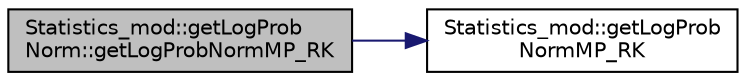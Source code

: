 digraph "Statistics_mod::getLogProbNorm::getLogProbNormMP_RK"
{
 // LATEX_PDF_SIZE
  edge [fontname="Helvetica",fontsize="10",labelfontname="Helvetica",labelfontsize="10"];
  node [fontname="Helvetica",fontsize="10",shape=record];
  rankdir="LR";
  Node1 [label="Statistics_mod::getLogProb\lNorm::getLogProbNormMP_RK",height=0.2,width=0.4,color="black", fillcolor="grey75", style="filled", fontcolor="black",tooltip=" "];
  Node1 -> Node2 [color="midnightblue",fontsize="10",style="solid",fontname="Helvetica"];
  Node2 [label="Statistics_mod::getLogProb\lNormMP_RK",height=0.2,width=0.4,color="black", fillcolor="white", style="filled",URL="$namespaceStatistics__mod.html#a69d1c6dbf3575ffa6a1b139c3e3df231",tooltip=" "];
}
